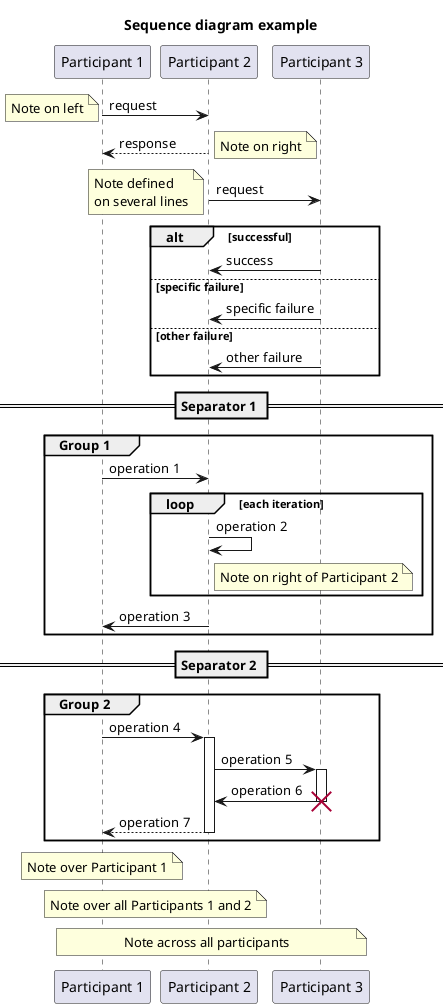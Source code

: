 @startuml sequence

' Title
title Sequence diagram example

' Participants
participant "Participant 1" as participant1
participant "Participant 2" as participant2
participant "Participant 3" as participant3

' Sequence

participant1 -> participant2 : request
note left: Note on left
participant2 --> participant1 : response
note right: Note on right

participant2 -> participant3: request
note left
Note defined
on several lines
end note

alt successful
    participant3 -> participant2: success
else specific failure
    participant3 -> participant2: specific failure
else other failure
   participant3 -> participant2: other failure
end

== Separator 1 ==

group Group 1
participant1 -> participant2 : operation 1

loop each iteration
    participant2 -> participant2: operation 2
    note right participant2
        Note on right of Participant 2
    end note
end
participant2 -> participant1 : operation 3
end

== Separator 2 ==

group Group 2
participant1 -> participant2 : operation 4
    activate participant2
    participant2 -> participant3: operation 5
    activate participant3
    participant3 -> participant2: operation 6
    destroy participant3
participant2 --> participant1 : operation 7
deactivate participant2
end

note over participant1: Note over Participant 1

note over participant1, participant2
    Note over all Participants 1 and 2
end note

note across: Note across all participants

@enduml
